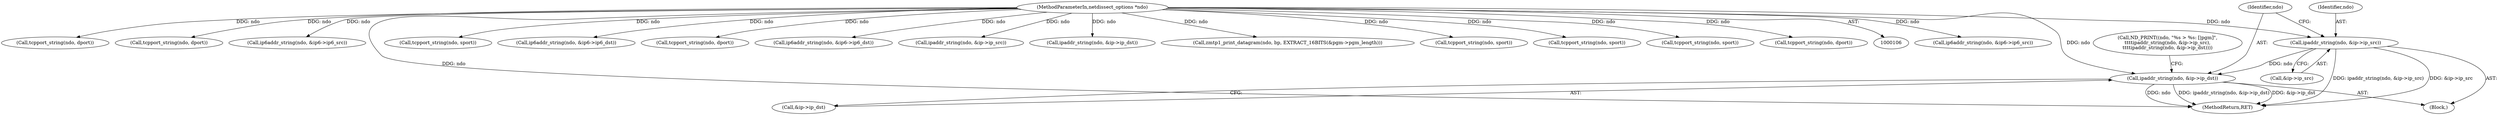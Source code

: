 digraph "0_tcpdump_4601c685e7fd19c3724d5e499c69b8d3ec49933e@pointer" {
"1000190" [label="(Call,ipaddr_string(ndo, &ip->ip_src))"];
"1000107" [label="(MethodParameterIn,netdissect_options *ndo)"];
"1000196" [label="(Call,ipaddr_string(ndo, &ip->ip_dst))"];
"1000169" [label="(Call,ip6addr_string(ndo, &ip6->ip6_src))"];
"1000197" [label="(Identifier,ndo)"];
"1000264" [label="(Call,tcpport_string(ndo, dport))"];
"1000190" [label="(Call,ipaddr_string(ndo, &ip->ip_src))"];
"1000191" [label="(Identifier,ndo)"];
"1000313" [label="(Call,tcpport_string(ndo, dport))"];
"1000233" [label="(Call,ip6addr_string(ndo, &ip6->ip6_src))"];
"1002019" [label="(MethodReturn,RET)"];
"1000240" [label="(Call,tcpport_string(ndo, sport))"];
"1000192" [label="(Call,&ip->ip_src)"];
"1000175" [label="(Call,ip6addr_string(ndo, &ip6->ip6_dst))"];
"1000250" [label="(Call,tcpport_string(ndo, dport))"];
"1000244" [label="(Call,ip6addr_string(ndo, &ip6->ip6_dst))"];
"1000189" [label="(Block,)"];
"1000198" [label="(Call,&ip->ip_dst)"];
"1000184" [label="(Call,ND_PRINT((ndo, \"%s > %s: [|pgm]\",\n\t\t\t\tipaddr_string(ndo, &ip->ip_src),\n\t\t\t\tipaddr_string(ndo, &ip->ip_dst))))"];
"1000282" [label="(Call,ipaddr_string(ndo, &ip->ip_src))"];
"1000293" [label="(Call,ipaddr_string(ndo, &ip->ip_dst))"];
"1001997" [label="(Call,zmtp1_print_datagram(ndo, bp, EXTRACT_16BITS(&pgm->pgm_length)))"];
"1000107" [label="(MethodParameterIn,netdissect_options *ndo)"];
"1000310" [label="(Call,tcpport_string(ndo, sport))"];
"1000261" [label="(Call,tcpport_string(ndo, sport))"];
"1000289" [label="(Call,tcpport_string(ndo, sport))"];
"1000299" [label="(Call,tcpport_string(ndo, dport))"];
"1000196" [label="(Call,ipaddr_string(ndo, &ip->ip_dst))"];
"1000190" -> "1000189"  [label="AST: "];
"1000190" -> "1000192"  [label="CFG: "];
"1000191" -> "1000190"  [label="AST: "];
"1000192" -> "1000190"  [label="AST: "];
"1000197" -> "1000190"  [label="CFG: "];
"1000190" -> "1002019"  [label="DDG: ipaddr_string(ndo, &ip->ip_src)"];
"1000190" -> "1002019"  [label="DDG: &ip->ip_src"];
"1000107" -> "1000190"  [label="DDG: ndo"];
"1000190" -> "1000196"  [label="DDG: ndo"];
"1000107" -> "1000106"  [label="AST: "];
"1000107" -> "1002019"  [label="DDG: ndo"];
"1000107" -> "1000169"  [label="DDG: ndo"];
"1000107" -> "1000175"  [label="DDG: ndo"];
"1000107" -> "1000196"  [label="DDG: ndo"];
"1000107" -> "1000233"  [label="DDG: ndo"];
"1000107" -> "1000240"  [label="DDG: ndo"];
"1000107" -> "1000244"  [label="DDG: ndo"];
"1000107" -> "1000250"  [label="DDG: ndo"];
"1000107" -> "1000261"  [label="DDG: ndo"];
"1000107" -> "1000264"  [label="DDG: ndo"];
"1000107" -> "1000282"  [label="DDG: ndo"];
"1000107" -> "1000289"  [label="DDG: ndo"];
"1000107" -> "1000293"  [label="DDG: ndo"];
"1000107" -> "1000299"  [label="DDG: ndo"];
"1000107" -> "1000310"  [label="DDG: ndo"];
"1000107" -> "1000313"  [label="DDG: ndo"];
"1000107" -> "1001997"  [label="DDG: ndo"];
"1000196" -> "1000189"  [label="AST: "];
"1000196" -> "1000198"  [label="CFG: "];
"1000197" -> "1000196"  [label="AST: "];
"1000198" -> "1000196"  [label="AST: "];
"1000184" -> "1000196"  [label="CFG: "];
"1000196" -> "1002019"  [label="DDG: ndo"];
"1000196" -> "1002019"  [label="DDG: ipaddr_string(ndo, &ip->ip_dst)"];
"1000196" -> "1002019"  [label="DDG: &ip->ip_dst"];
}
